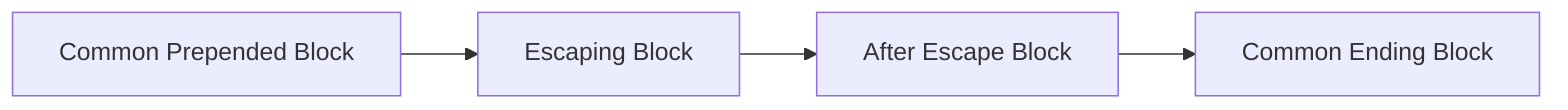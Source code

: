 graph LR
    A[Common Prepended Block]
    B[Escaping Block]
    C[After Escape Block]
    D[Common Ending Block]
    A --> B
    B --> C
    C --> D